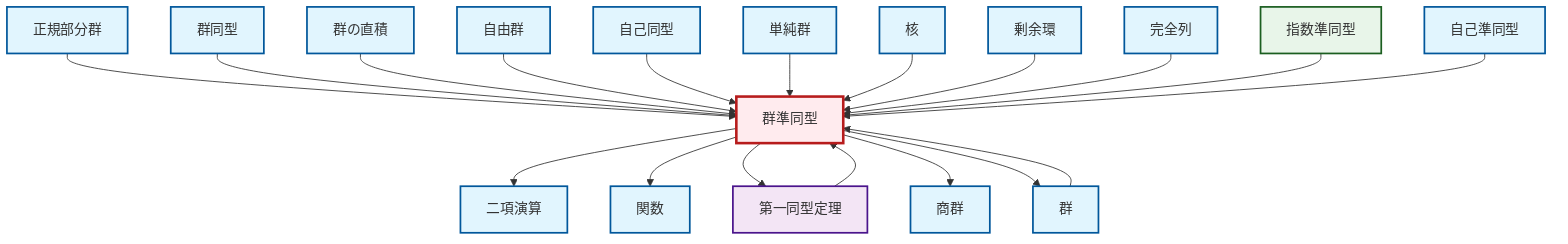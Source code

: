 graph TD
    classDef definition fill:#e1f5fe,stroke:#01579b,stroke-width:2px
    classDef theorem fill:#f3e5f5,stroke:#4a148c,stroke-width:2px
    classDef axiom fill:#fff3e0,stroke:#e65100,stroke-width:2px
    classDef example fill:#e8f5e9,stroke:#1b5e20,stroke-width:2px
    classDef current fill:#ffebee,stroke:#b71c1c,stroke-width:3px
    def-normal-subgroup["正規部分群"]:::definition
    ex-exponential-homomorphism["指数準同型"]:::example
    thm-first-isomorphism["第一同型定理"]:::theorem
    def-group["群"]:::definition
    def-kernel["核"]:::definition
    def-quotient-ring["剰余環"]:::definition
    def-isomorphism["群同型"]:::definition
    def-homomorphism["群準同型"]:::definition
    def-automorphism["自己同型"]:::definition
    def-exact-sequence["完全列"]:::definition
    def-free-group["自由群"]:::definition
    def-quotient-group["商群"]:::definition
    def-endomorphism["自己準同型"]:::definition
    def-direct-product["群の直積"]:::definition
    def-binary-operation["二項演算"]:::definition
    def-function["関数"]:::definition
    def-simple-group["単純群"]:::definition
    def-normal-subgroup --> def-homomorphism
    def-homomorphism --> def-binary-operation
    def-homomorphism --> def-function
    def-isomorphism --> def-homomorphism
    def-homomorphism --> thm-first-isomorphism
    def-homomorphism --> def-quotient-group
    def-direct-product --> def-homomorphism
    def-free-group --> def-homomorphism
    def-automorphism --> def-homomorphism
    def-homomorphism --> def-group
    def-simple-group --> def-homomorphism
    def-kernel --> def-homomorphism
    thm-first-isomorphism --> def-homomorphism
    def-quotient-ring --> def-homomorphism
    def-exact-sequence --> def-homomorphism
    ex-exponential-homomorphism --> def-homomorphism
    def-group --> def-homomorphism
    def-endomorphism --> def-homomorphism
    class def-homomorphism current